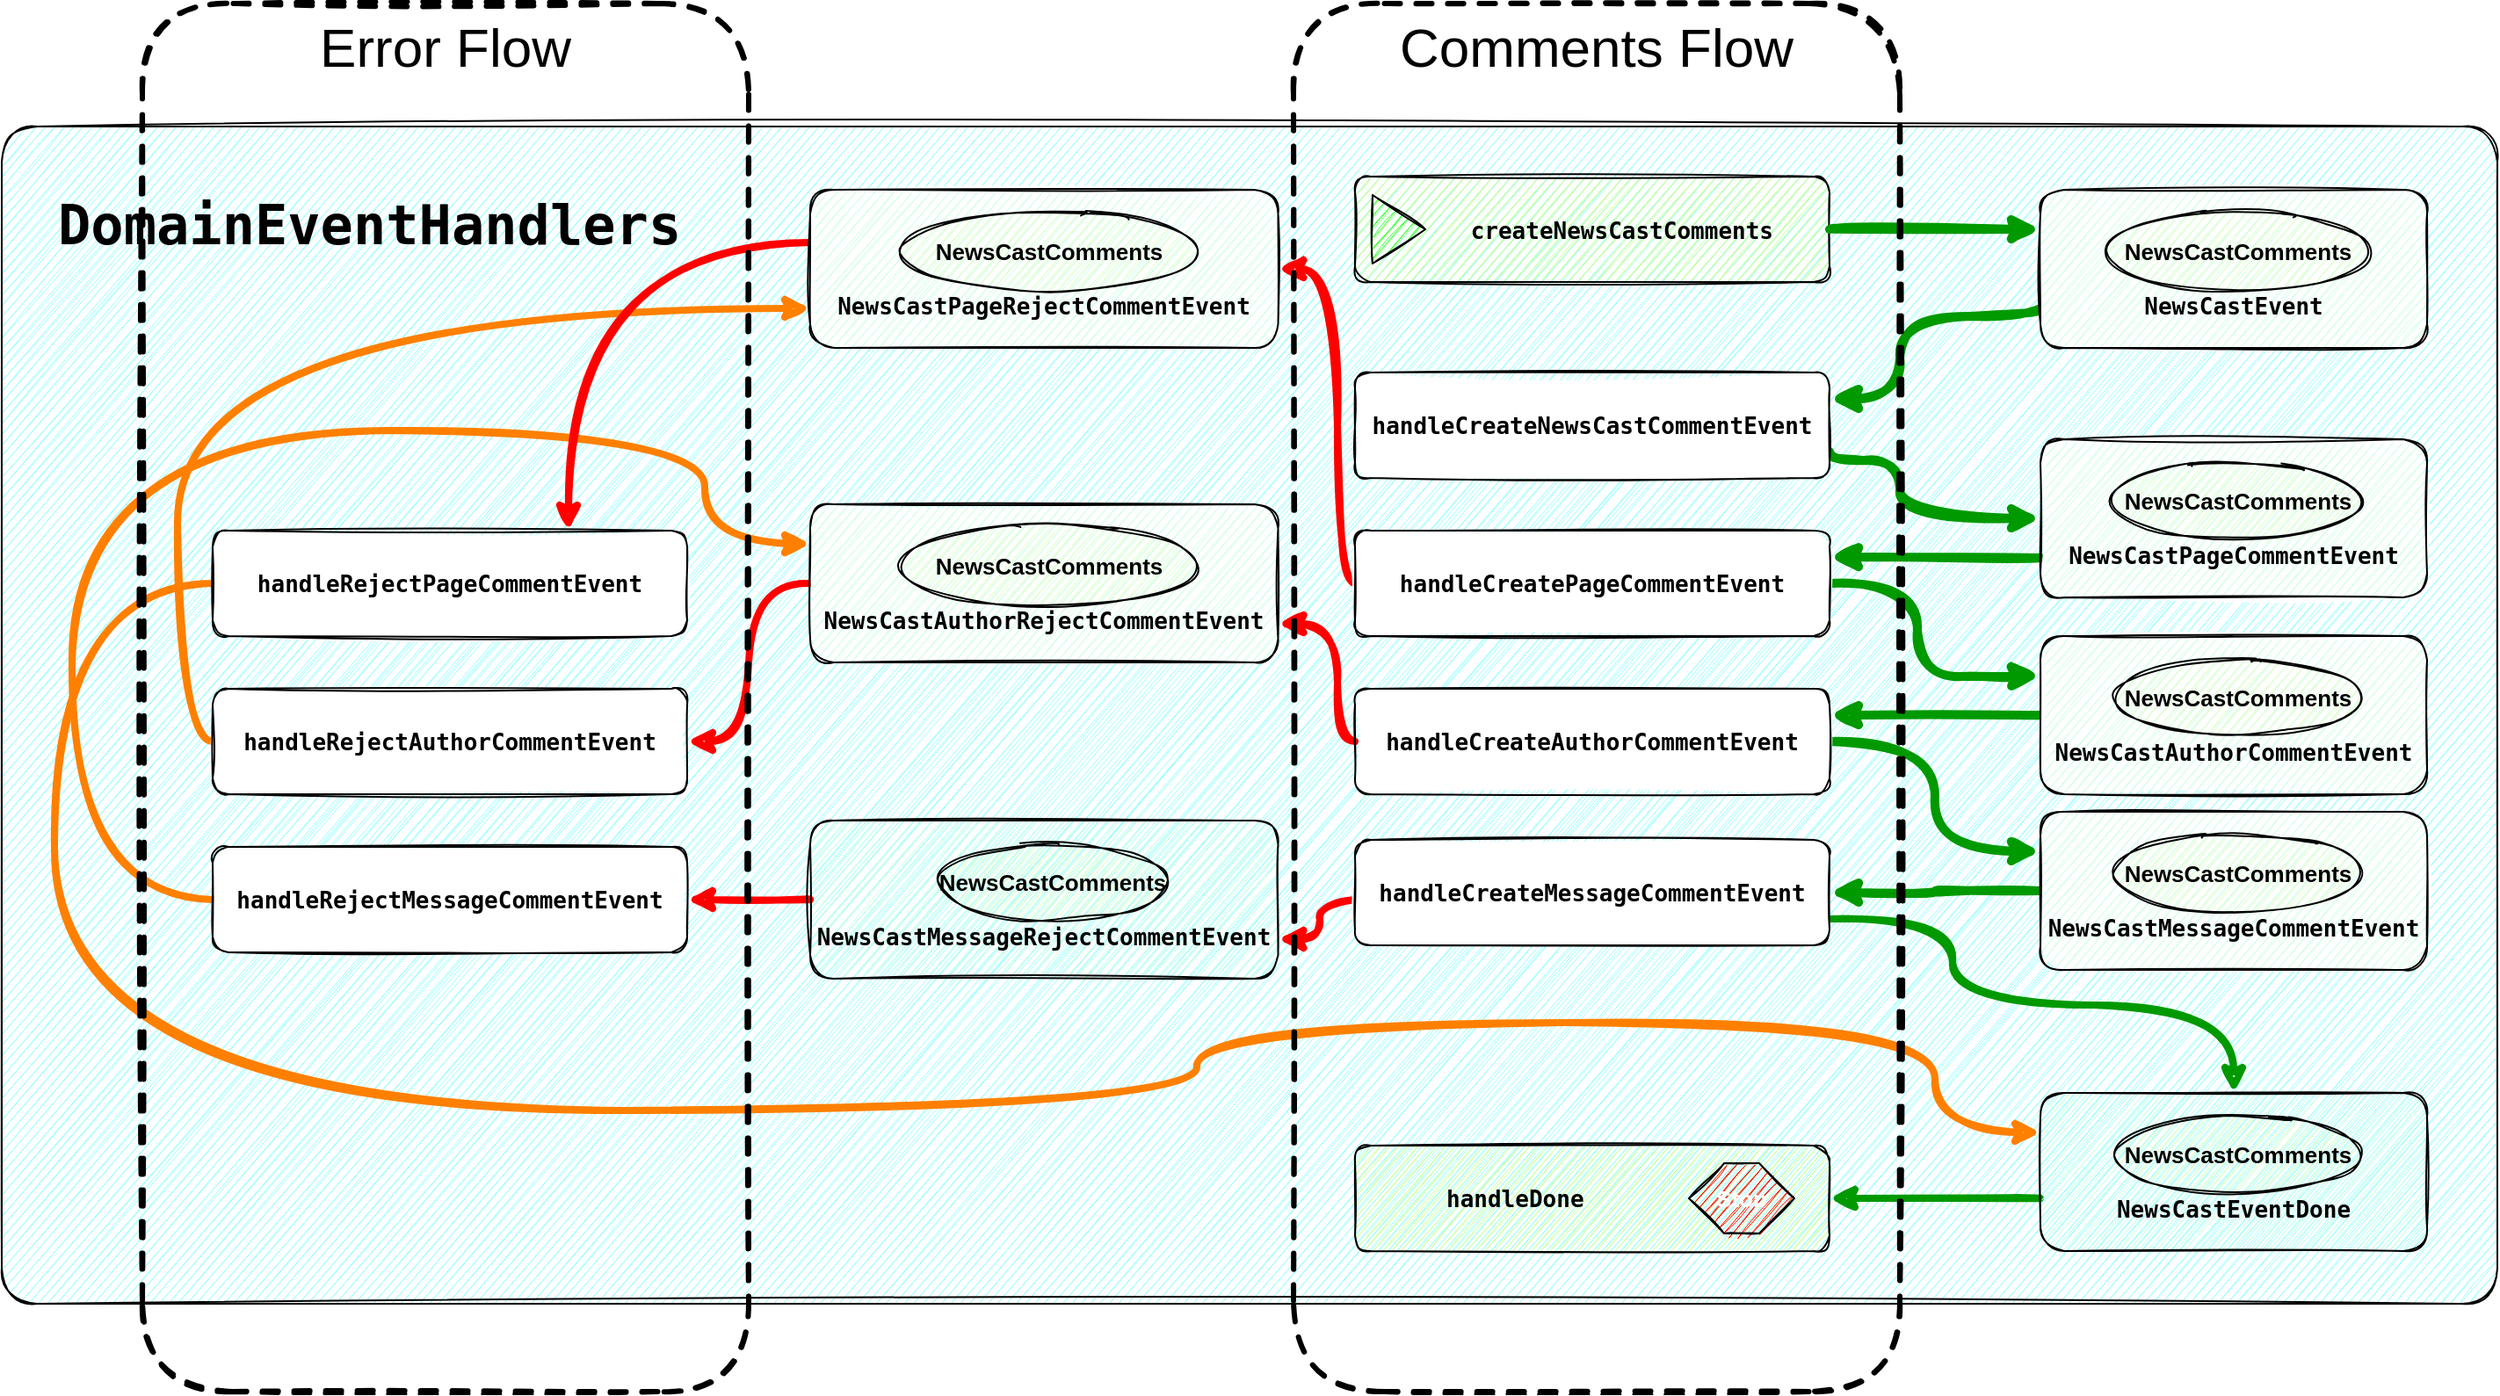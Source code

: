 <mxfile version="15.4.0" type="device"><diagram id="jSmQcNkVOm-rmzrRRstH" name="Page-1"><mxGraphModel dx="2943" dy="2220" grid="1" gridSize="10" guides="1" tooltips="1" connect="1" arrows="1" fold="1" page="1" pageScale="1" pageWidth="1100" pageHeight="850" math="0" shadow="0"><root><mxCell id="0"/><mxCell id="1" parent="0"/><mxCell id="q8YkSbRYEg_12lN1iosb-30" value="&lt;pre style=&quot;font-family: &amp;quot;jetbrains mono&amp;quot;, monospace; font-size: 31px;&quot;&gt;DomainEventHandlers&lt;/pre&gt;" style="rounded=1;whiteSpace=wrap;html=1;labelBackgroundColor=none;fontColor=default;fillColor=#99FFFF;gradientColor=none;verticalAlign=top;arcSize=3;align=left;fontSize=31;spacingLeft=30;fontStyle=1;sketch=1;" vertex="1" parent="1"><mxGeometry x="-650" y="-100" width="1420" height="670" as="geometry"/></mxCell><mxCell id="cuNrp_Swm0CpsdIUr31R-32" style="edgeStyle=orthogonalEdgeStyle;curved=1;orthogonalLoop=1;jettySize=auto;html=1;entryX=0;entryY=0.5;entryDx=0;entryDy=0;fontColor=default;exitX=1;exitY=0.75;exitDx=0;exitDy=0;strokeWidth=5;strokeColor=#009900;labelBackgroundColor=none;fontSize=13;fontStyle=1;sketch=1;" parent="1" source="cuNrp_Swm0CpsdIUr31R-12" target="q8YkSbRYEg_12lN1iosb-8" edge="1"><mxGeometry relative="1" as="geometry"><Array as="points"><mxPoint x="390" y="90"/><mxPoint x="430" y="90"/><mxPoint x="430" y="123"/></Array></mxGeometry></mxCell><mxCell id="cuNrp_Swm0CpsdIUr31R-12" value="&lt;pre style=&quot;font-family: &amp;quot;jetbrains mono&amp;quot;, monospace; font-size: 13px;&quot;&gt;&lt;pre style=&quot;font-family: &amp;quot;jetbrains mono&amp;quot;, monospace; font-size: 13px;&quot;&gt;handleCreateNewsCastCommentEvent&lt;/pre&gt;&lt;/pre&gt;" style="rounded=1;whiteSpace=wrap;html=1;fontColor=default;labelBackgroundColor=none;fontSize=13;fontStyle=1;sketch=1;" parent="1" vertex="1"><mxGeometry x="120" y="40" width="270" height="60" as="geometry"/></mxCell><mxCell id="cuNrp_Swm0CpsdIUr31R-37" style="edgeStyle=orthogonalEdgeStyle;curved=1;orthogonalLoop=1;jettySize=auto;html=1;entryX=0;entryY=0.25;entryDx=0;entryDy=0;fontColor=default;strokeWidth=5;strokeColor=#009900;labelBackgroundColor=none;fontSize=13;fontStyle=1;sketch=1;" parent="1" source="cuNrp_Swm0CpsdIUr31R-14" target="q8YkSbRYEg_12lN1iosb-11" edge="1"><mxGeometry relative="1" as="geometry"><Array as="points"><mxPoint x="440" y="160"/><mxPoint x="440" y="213"/><mxPoint x="490" y="213"/></Array><mxPoint x="480" y="232.5" as="targetPoint"/></mxGeometry></mxCell><mxCell id="cuNrp_Swm0CpsdIUr31R-47" style="edgeStyle=orthogonalEdgeStyle;curved=1;orthogonalLoop=1;jettySize=auto;html=1;entryX=1;entryY=0.5;entryDx=0;entryDy=0;fontColor=default;strokeWidth=4;strokeColor=#FF0000;labelBackgroundColor=none;fontSize=13;fontStyle=1;sketch=1;" parent="1" source="cuNrp_Swm0CpsdIUr31R-14" target="q8YkSbRYEg_12lN1iosb-20" edge="1"><mxGeometry relative="1" as="geometry"><Array as="points"><mxPoint x="110" y="160"/><mxPoint x="110" y="-19"/></Array><mxPoint x="75" y="-11.5" as="targetPoint"/></mxGeometry></mxCell><mxCell id="cuNrp_Swm0CpsdIUr31R-14" value="&lt;pre style=&quot;font-family: &amp;quot;jetbrains mono&amp;quot;, monospace; font-size: 13px;&quot;&gt;&lt;pre style=&quot;font-family: &amp;quot;jetbrains mono&amp;quot;, monospace; font-size: 13px;&quot;&gt;handleCreatePageCommentEvent&lt;/pre&gt;&lt;/pre&gt;" style="rounded=1;whiteSpace=wrap;html=1;labelBackgroundColor=none;fontColor=default;fontSize=13;fontStyle=1;sketch=1;" parent="1" vertex="1"><mxGeometry x="120" y="130" width="270" height="60" as="geometry"/></mxCell><mxCell id="cuNrp_Swm0CpsdIUr31R-74" style="edgeStyle=orthogonalEdgeStyle;curved=1;orthogonalLoop=1;jettySize=auto;html=1;entryX=0;entryY=0.25;entryDx=0;entryDy=0;fontColor=default;strokeWidth=4;strokeColor=#FF8000;labelBackgroundColor=none;fontSize=13;fontStyle=1;sketch=1;" parent="1" source="cuNrp_Swm0CpsdIUr31R-16" target="q8YkSbRYEg_12lN1iosb-14" edge="1"><mxGeometry relative="1" as="geometry"><Array as="points"><mxPoint x="-620" y="160"/><mxPoint x="-620" y="460"/><mxPoint x="30" y="460"/><mxPoint x="30" y="410"/><mxPoint x="450" y="410"/><mxPoint x="450" y="473"/></Array><mxPoint x="300" y="525" as="targetPoint"/></mxGeometry></mxCell><mxCell id="cuNrp_Swm0CpsdIUr31R-16" value="&lt;pre style=&quot;font-family: &amp;quot;jetbrains mono&amp;quot;, monospace; font-size: 13px;&quot;&gt;&lt;pre style=&quot;font-family: &amp;quot;jetbrains mono&amp;quot;, monospace; font-size: 13px;&quot;&gt;handleRejectPageCommentEvent&lt;/pre&gt;&lt;/pre&gt;" style="rounded=1;whiteSpace=wrap;html=1;fontColor=default;labelBackgroundColor=none;fontSize=13;fontStyle=1;sketch=1;" parent="1" vertex="1"><mxGeometry x="-530" y="130" width="270" height="60" as="geometry"/></mxCell><mxCell id="cuNrp_Swm0CpsdIUr31R-53" style="edgeStyle=orthogonalEdgeStyle;curved=1;orthogonalLoop=1;jettySize=auto;html=1;fontColor=default;strokeWidth=4;strokeColor=#FF0000;labelBackgroundColor=none;fontSize=13;fontStyle=1;entryX=1;entryY=0.75;entryDx=0;entryDy=0;sketch=1;" parent="1" source="cuNrp_Swm0CpsdIUr31R-17" target="q8YkSbRYEg_12lN1iosb-23" edge="1"><mxGeometry relative="1" as="geometry"><Array as="points"><mxPoint x="110" y="250"/><mxPoint x="110" y="183"/><mxPoint x="76" y="183"/></Array><mxPoint x="75" y="118" as="targetPoint"/></mxGeometry></mxCell><mxCell id="cuNrp_Swm0CpsdIUr31R-65" style="edgeStyle=orthogonalEdgeStyle;curved=1;orthogonalLoop=1;jettySize=auto;html=1;entryX=0;entryY=0.25;entryDx=0;entryDy=0;fontColor=default;strokeWidth=5;strokeColor=#009900;labelBackgroundColor=none;fontSize=13;fontStyle=1;sketch=1;" parent="1" source="cuNrp_Swm0CpsdIUr31R-17" target="q8YkSbRYEg_12lN1iosb-17" edge="1"><mxGeometry relative="1" as="geometry"><mxPoint x="480" y="372.5" as="targetPoint"/></mxGeometry></mxCell><mxCell id="cuNrp_Swm0CpsdIUr31R-17" value="&lt;pre style=&quot;font-family: &amp;quot;jetbrains mono&amp;quot;, monospace; font-size: 13px;&quot;&gt;&lt;pre style=&quot;font-family: &amp;quot;jetbrains mono&amp;quot;, monospace; font-size: 13px;&quot;&gt;handleCreateAuthorCommentEvent&lt;/pre&gt;&lt;/pre&gt;" style="rounded=1;whiteSpace=wrap;html=1;labelBackgroundColor=none;fontColor=default;fontSize=13;fontStyle=1;sketch=1;" parent="1" vertex="1"><mxGeometry x="120" y="220" width="270" height="60" as="geometry"/></mxCell><mxCell id="cuNrp_Swm0CpsdIUr31R-73" style="edgeStyle=orthogonalEdgeStyle;curved=1;orthogonalLoop=1;jettySize=auto;html=1;entryX=0;entryY=0.75;entryDx=0;entryDy=0;fontColor=default;strokeWidth=4;strokeColor=#FF8000;labelBackgroundColor=none;fontSize=13;fontStyle=1;sketch=1;" parent="1" source="cuNrp_Swm0CpsdIUr31R-18" target="q8YkSbRYEg_12lN1iosb-20" edge="1"><mxGeometry relative="1" as="geometry"><Array as="points"><mxPoint x="-550" y="250"/><mxPoint x="-550" y="4"/></Array><mxPoint x="-130" y="-11.5" as="targetPoint"/></mxGeometry></mxCell><mxCell id="cuNrp_Swm0CpsdIUr31R-18" value="&lt;pre style=&quot;font-family: &amp;quot;jetbrains mono&amp;quot;, monospace; font-size: 13px;&quot;&gt;&lt;pre style=&quot;font-family: &amp;quot;jetbrains mono&amp;quot;, monospace; font-size: 13px;&quot;&gt;handleRejectAuthorCommentEvent&lt;/pre&gt;&lt;/pre&gt;" style="rounded=1;whiteSpace=wrap;html=1;labelBackgroundColor=none;fontColor=default;fontSize=13;fontStyle=1;sketch=1;" parent="1" vertex="1"><mxGeometry x="-530" y="220" width="270" height="60" as="geometry"/></mxCell><mxCell id="cuNrp_Swm0CpsdIUr31R-59" style="edgeStyle=orthogonalEdgeStyle;curved=1;orthogonalLoop=1;jettySize=auto;html=1;entryX=1;entryY=0.75;entryDx=0;entryDy=0;fontColor=default;strokeWidth=4;strokeColor=#FF0000;labelBackgroundColor=none;fontSize=13;fontStyle=1;sketch=1;" parent="1" source="cuNrp_Swm0CpsdIUr31R-19" target="q8YkSbRYEg_12lN1iosb-26" edge="1"><mxGeometry relative="1" as="geometry"><Array as="points"><mxPoint x="100" y="340"/><mxPoint x="100" y="363"/></Array><mxPoint x="75" y="267.5" as="targetPoint"/></mxGeometry></mxCell><mxCell id="cuNrp_Swm0CpsdIUr31R-70" style="edgeStyle=orthogonalEdgeStyle;curved=1;orthogonalLoop=1;jettySize=auto;html=1;entryX=0.5;entryY=0;entryDx=0;entryDy=0;fontColor=default;strokeWidth=4;strokeColor=#009900;labelBackgroundColor=none;fontSize=13;fontStyle=1;exitX=1;exitY=0.75;exitDx=0;exitDy=0;sketch=1;" parent="1" source="cuNrp_Swm0CpsdIUr31R-19" target="q8YkSbRYEg_12lN1iosb-14" edge="1"><mxGeometry relative="1" as="geometry"><mxPoint x="435.505" y="479.46" as="targetPoint"/><Array as="points"><mxPoint x="460" y="351"/><mxPoint x="460" y="400"/><mxPoint x="620" y="400"/></Array></mxGeometry></mxCell><mxCell id="cuNrp_Swm0CpsdIUr31R-19" value="&lt;pre style=&quot;font-family: &amp;quot;jetbrains mono&amp;quot;, monospace; font-size: 13px;&quot;&gt;&lt;pre style=&quot;font-family: &amp;quot;jetbrains mono&amp;quot;, monospace; font-size: 13px;&quot;&gt;handleCreateMessageCommentEvent&lt;/pre&gt;&lt;/pre&gt;" style="rounded=1;whiteSpace=wrap;html=1;labelBackgroundColor=none;fontColor=default;fontSize=13;fontStyle=1;sketch=1;" parent="1" vertex="1"><mxGeometry x="120" y="306" width="270" height="60" as="geometry"/></mxCell><mxCell id="cuNrp_Swm0CpsdIUr31R-72" style="edgeStyle=orthogonalEdgeStyle;curved=1;orthogonalLoop=1;jettySize=auto;html=1;fontColor=default;entryX=0;entryY=0.25;entryDx=0;entryDy=0;strokeWidth=4;strokeColor=#FF8000;labelBackgroundColor=none;fontSize=13;fontStyle=1;sketch=1;" parent="1" source="cuNrp_Swm0CpsdIUr31R-20" target="q8YkSbRYEg_12lN1iosb-23" edge="1"><mxGeometry relative="1" as="geometry"><mxPoint x="-130" y="72.5" as="targetPoint"/><Array as="points"><mxPoint x="-610" y="340"/><mxPoint x="-610" y="73"/><mxPoint x="-250" y="73"/><mxPoint x="-250" y="137"/></Array></mxGeometry></mxCell><mxCell id="cuNrp_Swm0CpsdIUr31R-20" value="&lt;pre style=&quot;font-family: &amp;quot;jetbrains mono&amp;quot;, monospace; font-size: 13px;&quot;&gt;&lt;pre style=&quot;font-family: &amp;quot;jetbrains mono&amp;quot;, monospace; font-size: 13px;&quot;&gt;handleRejectMessageCommentEvent&lt;/pre&gt;&lt;/pre&gt;" style="rounded=1;whiteSpace=wrap;html=1;labelBackgroundColor=none;fontColor=default;fontSize=13;fontStyle=1;sketch=1;" parent="1" vertex="1"><mxGeometry x="-530" y="310" width="270" height="60" as="geometry"/></mxCell><mxCell id="cuNrp_Swm0CpsdIUr31R-21" value="&lt;pre style=&quot;font-family: &amp;quot;jetbrains mono&amp;quot;, monospace; font-size: 13px;&quot;&gt;handleDone&lt;/pre&gt;" style="rounded=1;whiteSpace=wrap;html=1;labelBackgroundColor=none;fontColor=default;fillColor=#CCFF99;fontSize=13;fontStyle=1;align=left;spacingLeft=50;sketch=1;" parent="1" vertex="1"><mxGeometry x="120" y="480" width="270" height="60" as="geometry"/></mxCell><mxCell id="cuNrp_Swm0CpsdIUr31R-24" value="&lt;pre style=&quot;font-family: &amp;quot;jetbrains mono&amp;quot;, monospace; font-size: 13px;&quot;&gt;&lt;pre style=&quot;font-family: &amp;quot;jetbrains mono&amp;quot;, monospace; font-size: 13px;&quot;&gt;&lt;pre style=&quot;font-family: &amp;quot;jetbrains mono&amp;quot;, monospace; font-size: 13px;&quot;&gt;&lt;span style=&quot;font-size: 13px;&quot;&gt;createNewsCastComments&lt;/span&gt;&lt;/pre&gt;&lt;/pre&gt;&lt;/pre&gt;" style="rounded=1;whiteSpace=wrap;html=1;fontColor=default;labelBackgroundColor=none;fontSize=13;fontStyle=1;fillColor=#CCFF99;align=right;spacingRight=30;sketch=1;" parent="1" vertex="1"><mxGeometry x="120" y="-71.5" width="270" height="60" as="geometry"/></mxCell><mxCell id="cuNrp_Swm0CpsdIUr31R-25" value="" style="curved=1;endArrow=classic;html=1;rounded=0;fontColor=default;edgeStyle=orthogonalEdgeStyle;strokeWidth=5;strokeColor=#009900;labelBackgroundColor=none;fontSize=13;fontStyle=1;entryX=0;entryY=0.25;entryDx=0;entryDy=0;exitX=1;exitY=0.5;exitDx=0;exitDy=0;sketch=1;" parent="1" source="cuNrp_Swm0CpsdIUr31R-24" target="q8YkSbRYEg_12lN1iosb-1" edge="1"><mxGeometry width="50" height="50" relative="1" as="geometry"><mxPoint x="430" y="-70" as="sourcePoint"/><mxPoint x="500" y="-50" as="targetPoint"/><Array as="points"><mxPoint x="390" y="-41"/><mxPoint x="430" y="-41"/></Array></mxGeometry></mxCell><mxCell id="cuNrp_Swm0CpsdIUr31R-27" style="edgeStyle=orthogonalEdgeStyle;orthogonalLoop=1;jettySize=auto;html=1;entryX=1;entryY=0.25;entryDx=0;entryDy=0;fontColor=default;curved=1;strokeWidth=5;strokeColor=#009900;labelBackgroundColor=none;fontSize=13;fontStyle=1;exitX=0;exitY=0.75;exitDx=0;exitDy=0;sketch=1;" parent="1" source="q8YkSbRYEg_12lN1iosb-1" target="cuNrp_Swm0CpsdIUr31R-12" edge="1"><mxGeometry relative="1" as="geometry"><Array as="points"><mxPoint x="430" y="8"/><mxPoint x="430" y="55"/></Array><mxPoint x="520" y="60" as="sourcePoint"/></mxGeometry></mxCell><mxCell id="cuNrp_Swm0CpsdIUr31R-33" style="edgeStyle=orthogonalEdgeStyle;curved=1;orthogonalLoop=1;jettySize=auto;html=1;entryX=1;entryY=0.25;entryDx=0;entryDy=0;fontColor=default;exitX=0;exitY=0.75;exitDx=0;exitDy=0;strokeWidth=5;strokeColor=#009900;labelBackgroundColor=none;fontSize=13;fontStyle=1;sketch=1;" parent="1" source="q8YkSbRYEg_12lN1iosb-8" target="cuNrp_Swm0CpsdIUr31R-14" edge="1"><mxGeometry relative="1" as="geometry"><Array as="points"><mxPoint x="480" y="145"/></Array></mxGeometry></mxCell><mxCell id="cuNrp_Swm0CpsdIUr31R-48" style="edgeStyle=orthogonalEdgeStyle;curved=1;orthogonalLoop=1;jettySize=auto;html=1;entryX=0.75;entryY=0;entryDx=0;entryDy=0;fontColor=default;strokeColor=#FF0000;strokeWidth=4;labelBackgroundColor=none;fontSize=13;fontStyle=1;exitX=0;exitY=0.333;exitDx=0;exitDy=0;exitPerimeter=0;sketch=1;" parent="1" source="q8YkSbRYEg_12lN1iosb-20" target="cuNrp_Swm0CpsdIUr31R-16" edge="1"><mxGeometry relative="1" as="geometry"><Array as="points"><mxPoint x="-327" y="-34"/></Array><mxPoint x="-170" y="-34" as="sourcePoint"/></mxGeometry></mxCell><mxCell id="cuNrp_Swm0CpsdIUr31R-55" style="edgeStyle=orthogonalEdgeStyle;curved=1;orthogonalLoop=1;jettySize=auto;html=1;entryX=1;entryY=0.5;entryDx=0;entryDy=0;fontColor=default;strokeColor=#FF0000;strokeWidth=4;labelBackgroundColor=none;fontSize=13;fontStyle=1;exitX=0;exitY=0.5;exitDx=0;exitDy=0;sketch=1;" parent="1" source="q8YkSbRYEg_12lN1iosb-23" target="cuNrp_Swm0CpsdIUr31R-18" edge="1"><mxGeometry relative="1" as="geometry"><mxPoint x="-130" y="95" as="sourcePoint"/></mxGeometry></mxCell><mxCell id="cuNrp_Swm0CpsdIUr31R-60" style="edgeStyle=orthogonalEdgeStyle;curved=1;orthogonalLoop=1;jettySize=auto;html=1;entryX=1;entryY=0.5;entryDx=0;entryDy=0;fontColor=default;strokeColor=#FF0000;strokeWidth=4;labelBackgroundColor=none;fontSize=13;fontStyle=1;exitX=0;exitY=0.5;exitDx=0;exitDy=0;sketch=1;" parent="1" source="q8YkSbRYEg_12lN1iosb-26" target="cuNrp_Swm0CpsdIUr31R-20" edge="1"><mxGeometry relative="1" as="geometry"><mxPoint x="-130" y="245" as="sourcePoint"/></mxGeometry></mxCell><mxCell id="cuNrp_Swm0CpsdIUr31R-61" style="edgeStyle=orthogonalEdgeStyle;curved=1;orthogonalLoop=1;jettySize=auto;html=1;entryX=1;entryY=0.25;entryDx=0;entryDy=0;fontColor=default;strokeWidth=5;strokeColor=#009900;labelBackgroundColor=none;fontSize=13;fontStyle=1;exitX=0;exitY=0.5;exitDx=0;exitDy=0;sketch=1;" parent="1" source="q8YkSbRYEg_12lN1iosb-11" target="cuNrp_Swm0CpsdIUr31R-17" edge="1"><mxGeometry relative="1" as="geometry"><mxPoint x="480" y="255" as="sourcePoint"/></mxGeometry></mxCell><mxCell id="cuNrp_Swm0CpsdIUr31R-66" style="edgeStyle=orthogonalEdgeStyle;curved=1;orthogonalLoop=1;jettySize=auto;html=1;entryX=1;entryY=0.5;entryDx=0;entryDy=0;fontColor=default;strokeWidth=5;strokeColor=#009900;labelBackgroundColor=none;fontSize=13;fontStyle=1;exitX=0;exitY=0.5;exitDx=0;exitDy=0;sketch=1;" parent="1" source="q8YkSbRYEg_12lN1iosb-17" target="cuNrp_Swm0CpsdIUr31R-19" edge="1"><mxGeometry relative="1" as="geometry"><mxPoint x="480" y="395" as="sourcePoint"/></mxGeometry></mxCell><mxCell id="cuNrp_Swm0CpsdIUr31R-71" style="edgeStyle=orthogonalEdgeStyle;curved=1;orthogonalLoop=1;jettySize=auto;html=1;exitX=0;exitY=0.667;exitDx=0;exitDy=0;entryX=1;entryY=0.5;entryDx=0;entryDy=0;fontColor=default;strokeWidth=4;strokeColor=#009900;labelBackgroundColor=none;fontSize=13;fontStyle=1;exitPerimeter=0;sketch=1;" parent="1" source="q8YkSbRYEg_12lN1iosb-14" target="cuNrp_Swm0CpsdIUr31R-21" edge="1"><mxGeometry relative="1" as="geometry"><mxPoint x="351.25" y="480" as="sourcePoint"/></mxGeometry></mxCell><mxCell id="cuNrp_Swm0CpsdIUr31R-79" value="" style="triangle;whiteSpace=wrap;html=1;labelBackgroundColor=none;fontSize=13;fillColor=#33FF33;verticalAlign=middle;strokeColor=default;sketch=1;" parent="1" vertex="1"><mxGeometry x="130" y="-61" width="30" height="39" as="geometry"/></mxCell><mxCell id="cuNrp_Swm0CpsdIUr31R-80" value="Stop" style="shape=hexagon;perimeter=hexagonPerimeter2;whiteSpace=wrap;html=1;fixedSize=1;labelBackgroundColor=none;fontSize=13;fontColor=#FFFFFF;strokeColor=default;fillColor=#FF0000;verticalAlign=middle;fontStyle=1;sketch=1;" parent="1" vertex="1"><mxGeometry x="310" y="490" width="60" height="40" as="geometry"/></mxCell><mxCell id="q8YkSbRYEg_12lN1iosb-13" value="" style="group;sketch=1;" vertex="1" connectable="0" parent="1"><mxGeometry x="510" y="450" width="220" height="90" as="geometry"/></mxCell><mxCell id="q8YkSbRYEg_12lN1iosb-14" value="&lt;pre style=&quot;font-size: 13px ; font-weight: 700 ; font-family: &amp;quot;jetbrains mono&amp;quot; , monospace&quot;&gt;&lt;pre style=&quot;font-family: &amp;quot;jetbrains mono&amp;quot;, monospace;&quot;&gt;NewsCastEventDone&lt;/pre&gt;&lt;/pre&gt;" style="rounded=1;whiteSpace=wrap;html=1;verticalAlign=bottom;fillColor=#CCFFE6;labelBackgroundColor=none;fontColor=default;sketch=1;" vertex="1" parent="q8YkSbRYEg_12lN1iosb-13"><mxGeometry width="220" height="90" as="geometry"/></mxCell><mxCell id="q8YkSbRYEg_12lN1iosb-15" value="NewsCastComments" style="ellipse;whiteSpace=wrap;html=1;fontColor=default;labelBackgroundColor=none;fontSize=13;fontStyle=1;fillColor=#E6FFCC;sketch=1;" vertex="1" parent="q8YkSbRYEg_12lN1iosb-13"><mxGeometry x="38.667" y="12.5" width="146.667" height="45" as="geometry"/></mxCell><mxCell id="q8YkSbRYEg_12lN1iosb-6" value="" style="group;labelBackgroundColor=default;fillColor=default;fontColor=default;rounded=1;sketch=1;" vertex="1" connectable="0" parent="1"><mxGeometry x="510" y="-64" width="220" height="90" as="geometry"/></mxCell><mxCell id="q8YkSbRYEg_12lN1iosb-1" value="&lt;pre style=&quot;font-size: 13px ; font-weight: 700 ; font-family: &amp;quot;jetbrains mono&amp;quot; , monospace&quot;&gt;&lt;pre style=&quot;font-family: &amp;quot;jetbrains mono&amp;quot;, monospace;&quot;&gt;NewsCastEvent&lt;/pre&gt;&lt;/pre&gt;" style="rounded=1;whiteSpace=wrap;html=1;verticalAlign=bottom;fillColor=#CCFFE6;labelBackgroundColor=none;fontColor=default;sketch=1;" vertex="1" parent="q8YkSbRYEg_12lN1iosb-6"><mxGeometry width="220" height="90" as="geometry"/></mxCell><mxCell id="cuNrp_Swm0CpsdIUr31R-30" value="NewsCastComments" style="ellipse;whiteSpace=wrap;html=1;fontColor=default;labelBackgroundColor=none;fontSize=13;fontStyle=1;fillColor=#E6FFCC;sketch=1;" parent="q8YkSbRYEg_12lN1iosb-6" vertex="1"><mxGeometry x="38.667" y="12.5" width="146.667" height="45" as="geometry"/></mxCell><mxCell id="q8YkSbRYEg_12lN1iosb-7" value="" style="group;labelBackgroundColor=default;fillColor=default;rounded=1;sketch=1;" vertex="1" connectable="0" parent="1"><mxGeometry x="510" y="78" width="220" height="90" as="geometry"/></mxCell><mxCell id="q8YkSbRYEg_12lN1iosb-8" value="&lt;pre style=&quot;font-size: 13px ; font-weight: 700 ; font-family: &amp;#34;jetbrains mono&amp;#34; , monospace&quot;&gt;NewsCastPageCommentEvent&lt;/pre&gt;" style="rounded=1;whiteSpace=wrap;html=1;verticalAlign=bottom;fillColor=#CCFFE6;sketch=1;" vertex="1" parent="q8YkSbRYEg_12lN1iosb-7"><mxGeometry width="220" height="90" as="geometry"/></mxCell><mxCell id="q8YkSbRYEg_12lN1iosb-9" value="NewsCastComments" style="ellipse;whiteSpace=wrap;html=1;fontColor=default;labelBackgroundColor=none;fontSize=13;fontStyle=1;fillColor=#E6FFCC;sketch=1;" vertex="1" parent="q8YkSbRYEg_12lN1iosb-7"><mxGeometry x="38.667" y="12.5" width="146.667" height="45" as="geometry"/></mxCell><mxCell id="q8YkSbRYEg_12lN1iosb-10" value="" style="group;labelBackgroundColor=default;fillColor=default;rounded=1;sketch=1;" vertex="1" connectable="0" parent="1"><mxGeometry x="510" y="190" width="220" height="90" as="geometry"/></mxCell><mxCell id="q8YkSbRYEg_12lN1iosb-11" value="&lt;pre style=&quot;font-size: 13px ; font-weight: 700 ; font-family: &amp;quot;jetbrains mono&amp;quot; , monospace&quot;&gt;&lt;pre style=&quot;font-family: &amp;quot;jetbrains mono&amp;quot;, monospace;&quot;&gt;NewsCastAuthorCommentEvent&lt;/pre&gt;&lt;/pre&gt;" style="rounded=1;whiteSpace=wrap;html=1;verticalAlign=bottom;fillColor=#CCFFE6;fontColor=default;labelBackgroundColor=none;sketch=1;" vertex="1" parent="q8YkSbRYEg_12lN1iosb-10"><mxGeometry width="220" height="90" as="geometry"/></mxCell><mxCell id="q8YkSbRYEg_12lN1iosb-12" value="NewsCastComments" style="ellipse;whiteSpace=wrap;html=1;fontColor=default;labelBackgroundColor=none;fontSize=13;fontStyle=1;fillColor=#E6FFCC;sketch=1;" vertex="1" parent="q8YkSbRYEg_12lN1iosb-10"><mxGeometry x="38.667" y="12.5" width="146.667" height="45" as="geometry"/></mxCell><mxCell id="q8YkSbRYEg_12lN1iosb-16" value="" style="group;labelBackgroundColor=default;fillColor=default;rounded=1;sketch=1;" vertex="1" connectable="0" parent="1"><mxGeometry x="510" y="290" width="220" height="90" as="geometry"/></mxCell><mxCell id="q8YkSbRYEg_12lN1iosb-17" value="&lt;pre style=&quot;font-size: 13px ; font-weight: 700 ; font-family: &amp;quot;jetbrains mono&amp;quot; , monospace&quot;&gt;&lt;pre style=&quot;font-family: &amp;quot;jetbrains mono&amp;quot;, monospace;&quot;&gt;NewsCastMessageCommentEvent&lt;/pre&gt;&lt;/pre&gt;" style="rounded=1;whiteSpace=wrap;html=1;verticalAlign=bottom;fillColor=#CCFFE6;fontColor=default;labelBackgroundColor=none;sketch=1;" vertex="1" parent="q8YkSbRYEg_12lN1iosb-16"><mxGeometry width="220" height="90" as="geometry"/></mxCell><mxCell id="q8YkSbRYEg_12lN1iosb-18" value="NewsCastComments" style="ellipse;whiteSpace=wrap;html=1;fontColor=default;labelBackgroundColor=none;fontSize=13;fontStyle=1;fillColor=#E6FFCC;sketch=1;" vertex="1" parent="q8YkSbRYEg_12lN1iosb-16"><mxGeometry x="38.667" y="12.5" width="146.667" height="45" as="geometry"/></mxCell><mxCell id="q8YkSbRYEg_12lN1iosb-19" value="" style="group;labelBackgroundColor=none;fillColor=default;rounded=1;sketch=1;" vertex="1" connectable="0" parent="1"><mxGeometry x="-190" y="-64" width="266.25" height="90" as="geometry"/></mxCell><mxCell id="q8YkSbRYEg_12lN1iosb-20" value="&lt;pre style=&quot;font-size: 13px ; font-weight: 700 ; font-family: &amp;quot;jetbrains mono&amp;quot; , monospace&quot;&gt;&lt;pre style=&quot;font-family: &amp;quot;jetbrains mono&amp;quot;, monospace;&quot;&gt;NewsCastPageRejectCommentEvent&lt;/pre&gt;&lt;/pre&gt;" style="rounded=1;whiteSpace=wrap;html=1;verticalAlign=bottom;labelBackgroundColor=none;fillColor=#CCFFE6;fontColor=default;sketch=1;" vertex="1" parent="q8YkSbRYEg_12lN1iosb-19"><mxGeometry width="266.25" height="90" as="geometry"/></mxCell><mxCell id="q8YkSbRYEg_12lN1iosb-21" value="NewsCastComments" style="ellipse;whiteSpace=wrap;html=1;fontColor=default;labelBackgroundColor=none;fontSize=13;fontStyle=1;fillColor=#E6FFCC;sketch=1;" vertex="1" parent="q8YkSbRYEg_12lN1iosb-19"><mxGeometry x="46.795" y="12.5" width="177.5" height="45" as="geometry"/></mxCell><mxCell id="q8YkSbRYEg_12lN1iosb-22" value="" style="group;labelBackgroundColor=default;fillColor=default;rounded=1;sketch=1;" vertex="1" connectable="0" parent="1"><mxGeometry x="-190" y="115" width="266.25" height="90" as="geometry"/></mxCell><mxCell id="q8YkSbRYEg_12lN1iosb-23" value="&lt;pre style=&quot;font-size: 13px ; font-weight: 700 ; font-family: &amp;quot;jetbrains mono&amp;quot; , monospace&quot;&gt;&lt;pre style=&quot;font-family: &amp;quot;jetbrains mono&amp;quot;, monospace;&quot;&gt;NewsCastAuthorRejectCommentEvent&lt;/pre&gt;&lt;/pre&gt;" style="rounded=1;whiteSpace=wrap;html=1;verticalAlign=bottom;fillColor=#CCFFE6;labelBackgroundColor=none;fontColor=default;sketch=1;" vertex="1" parent="q8YkSbRYEg_12lN1iosb-22"><mxGeometry width="266.25" height="90" as="geometry"/></mxCell><mxCell id="q8YkSbRYEg_12lN1iosb-24" value="NewsCastComments" style="ellipse;whiteSpace=wrap;html=1;fontColor=default;labelBackgroundColor=none;fontSize=13;fontStyle=1;fillColor=#E6FFCC;sketch=1;" vertex="1" parent="q8YkSbRYEg_12lN1iosb-22"><mxGeometry x="46.795" y="12.5" width="177.5" height="45" as="geometry"/></mxCell><mxCell id="q8YkSbRYEg_12lN1iosb-25" value="" style="group;labelBackgroundColor=default;sketch=1;" vertex="1" connectable="0" parent="1"><mxGeometry x="-130" y="295" width="206.25" height="90" as="geometry"/></mxCell><mxCell id="q8YkSbRYEg_12lN1iosb-26" value="&lt;pre style=&quot;font-size: 13px ; font-weight: 700 ; font-family: &amp;quot;jetbrains mono&amp;quot; , monospace&quot;&gt;&lt;pre style=&quot;font-family: &amp;quot;jetbrains mono&amp;quot;, monospace;&quot;&gt;NewsCastMessageRejectCommentEvent&lt;/pre&gt;&lt;/pre&gt;" style="rounded=1;whiteSpace=wrap;html=1;verticalAlign=bottom;labelBorderColor=none;fillColor=#CCFFE6;fontColor=default;labelBackgroundColor=none;sketch=1;" vertex="1" parent="q8YkSbRYEg_12lN1iosb-25"><mxGeometry x="-60" width="266.25" height="90" as="geometry"/></mxCell><mxCell id="q8YkSbRYEg_12lN1iosb-27" value="NewsCastComments" style="ellipse;whiteSpace=wrap;html=1;fontColor=default;labelBackgroundColor=none;fontSize=13;fontStyle=1;fillColor=#E6FFCC;sketch=1;" vertex="1" parent="q8YkSbRYEg_12lN1iosb-25"><mxGeometry x="9.38" y="12.5" width="137.5" height="45" as="geometry"/></mxCell><mxCell id="q8YkSbRYEg_12lN1iosb-31" value="Comments Flow" style="rounded=1;whiteSpace=wrap;html=1;labelBackgroundColor=none;fontSize=31;fontColor=default;fillColor=none;gradientColor=none;align=center;verticalAlign=top;dashed=1;strokeWidth=3;sketch=1;" vertex="1" parent="1"><mxGeometry x="85" y="-170" width="345" height="790" as="geometry"/></mxCell><mxCell id="q8YkSbRYEg_12lN1iosb-32" value="Error Flow" style="rounded=1;whiteSpace=wrap;html=1;labelBackgroundColor=none;fontSize=31;fontColor=default;fillColor=none;gradientColor=none;align=center;verticalAlign=top;dashed=1;strokeWidth=3;sketch=1;" vertex="1" parent="1"><mxGeometry x="-570" y="-170" width="345" height="790" as="geometry"/></mxCell></root></mxGraphModel></diagram></mxfile>